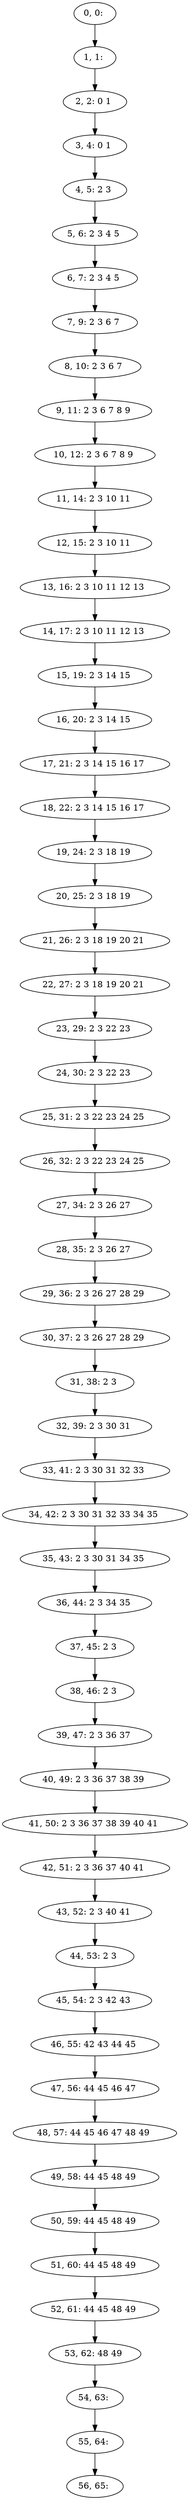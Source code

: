 digraph G {
0[label="0, 0: "];
1[label="1, 1: "];
2[label="2, 2: 0 1 "];
3[label="3, 4: 0 1 "];
4[label="4, 5: 2 3 "];
5[label="5, 6: 2 3 4 5 "];
6[label="6, 7: 2 3 4 5 "];
7[label="7, 9: 2 3 6 7 "];
8[label="8, 10: 2 3 6 7 "];
9[label="9, 11: 2 3 6 7 8 9 "];
10[label="10, 12: 2 3 6 7 8 9 "];
11[label="11, 14: 2 3 10 11 "];
12[label="12, 15: 2 3 10 11 "];
13[label="13, 16: 2 3 10 11 12 13 "];
14[label="14, 17: 2 3 10 11 12 13 "];
15[label="15, 19: 2 3 14 15 "];
16[label="16, 20: 2 3 14 15 "];
17[label="17, 21: 2 3 14 15 16 17 "];
18[label="18, 22: 2 3 14 15 16 17 "];
19[label="19, 24: 2 3 18 19 "];
20[label="20, 25: 2 3 18 19 "];
21[label="21, 26: 2 3 18 19 20 21 "];
22[label="22, 27: 2 3 18 19 20 21 "];
23[label="23, 29: 2 3 22 23 "];
24[label="24, 30: 2 3 22 23 "];
25[label="25, 31: 2 3 22 23 24 25 "];
26[label="26, 32: 2 3 22 23 24 25 "];
27[label="27, 34: 2 3 26 27 "];
28[label="28, 35: 2 3 26 27 "];
29[label="29, 36: 2 3 26 27 28 29 "];
30[label="30, 37: 2 3 26 27 28 29 "];
31[label="31, 38: 2 3 "];
32[label="32, 39: 2 3 30 31 "];
33[label="33, 41: 2 3 30 31 32 33 "];
34[label="34, 42: 2 3 30 31 32 33 34 35 "];
35[label="35, 43: 2 3 30 31 34 35 "];
36[label="36, 44: 2 3 34 35 "];
37[label="37, 45: 2 3 "];
38[label="38, 46: 2 3 "];
39[label="39, 47: 2 3 36 37 "];
40[label="40, 49: 2 3 36 37 38 39 "];
41[label="41, 50: 2 3 36 37 38 39 40 41 "];
42[label="42, 51: 2 3 36 37 40 41 "];
43[label="43, 52: 2 3 40 41 "];
44[label="44, 53: 2 3 "];
45[label="45, 54: 2 3 42 43 "];
46[label="46, 55: 42 43 44 45 "];
47[label="47, 56: 44 45 46 47 "];
48[label="48, 57: 44 45 46 47 48 49 "];
49[label="49, 58: 44 45 48 49 "];
50[label="50, 59: 44 45 48 49 "];
51[label="51, 60: 44 45 48 49 "];
52[label="52, 61: 44 45 48 49 "];
53[label="53, 62: 48 49 "];
54[label="54, 63: "];
55[label="55, 64: "];
56[label="56, 65: "];
0->1 ;
1->2 ;
2->3 ;
3->4 ;
4->5 ;
5->6 ;
6->7 ;
7->8 ;
8->9 ;
9->10 ;
10->11 ;
11->12 ;
12->13 ;
13->14 ;
14->15 ;
15->16 ;
16->17 ;
17->18 ;
18->19 ;
19->20 ;
20->21 ;
21->22 ;
22->23 ;
23->24 ;
24->25 ;
25->26 ;
26->27 ;
27->28 ;
28->29 ;
29->30 ;
30->31 ;
31->32 ;
32->33 ;
33->34 ;
34->35 ;
35->36 ;
36->37 ;
37->38 ;
38->39 ;
39->40 ;
40->41 ;
41->42 ;
42->43 ;
43->44 ;
44->45 ;
45->46 ;
46->47 ;
47->48 ;
48->49 ;
49->50 ;
50->51 ;
51->52 ;
52->53 ;
53->54 ;
54->55 ;
55->56 ;
}
